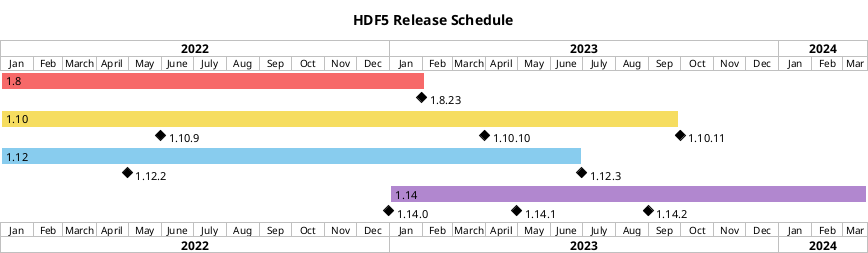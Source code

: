 The release timeline was generated on PlantUML (https://plantuml.com)

The current script:

@startgantt

title HDF5 Release Schedule

projectscale monthly
Project starts 2022-01-01

[1.8] starts 2022-01-01 and lasts 57 weeks
[1.8.23] happens 2023-01-31
[1.8] is colored in #F76969

[1.10] starts 2022-01-01 and lasts 91 weeks
[1.10.9] happens 2022-05-31
[1.10.10] happens 2023-03-31
[1.10.11] happens 2023-09-30
[1.10.10] displays on same row as [1.10.9]
[1.10.11] displays on same row as [1.10.9]
[1.10] is colored in #F6DD60

[1.12] starts 2022-01-01 and lasts 78 weeks
[1.12.2] happens 2022-04-30
[1.12.3] happens 2023-06-30
[1.12.3] displays on same row as [1.12.2]
[1.12] is colored in #88CCEE

[1.14] starts at 2023-01-01 and lasts 64 weeks
[1.14.0] happens at 2022-12-31
[1.14.1] happens at 2023-04-30
[1.14.2] happens at 2023-08-31
[1.14.1] displays on same row as [1.14.0]
[1.14.2] displays on same row as [1.14.0]
[1.14] is colored in #B187CF

@endgantt
